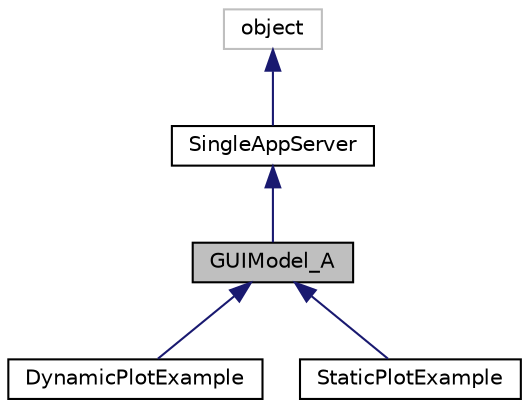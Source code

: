 digraph "GUIModel_A"
{
 // LATEX_PDF_SIZE
  edge [fontname="Helvetica",fontsize="10",labelfontname="Helvetica",labelfontsize="10"];
  node [fontname="Helvetica",fontsize="10",shape=record];
  Node1 [label="GUIModel_A",height=0.2,width=0.4,color="black", fillcolor="grey75", style="filled", fontcolor="black",tooltip=" "];
  Node2 -> Node1 [dir="back",color="midnightblue",fontsize="10",style="solid",fontname="Helvetica"];
  Node2 [label="SingleAppServer",height=0.2,width=0.4,color="black", fillcolor="white", style="filled",URL="$classp3lib_1_1bokeh__gui_1_1SingleAppServer.html",tooltip=" "];
  Node3 -> Node2 [dir="back",color="midnightblue",fontsize="10",style="solid",fontname="Helvetica"];
  Node3 [label="object",height=0.2,width=0.4,color="grey75", fillcolor="white", style="filled",tooltip=" "];
  Node1 -> Node4 [dir="back",color="midnightblue",fontsize="10",style="solid",fontname="Helvetica"];
  Node4 [label="DynamicPlotExample",height=0.2,width=0.4,color="black", fillcolor="white", style="filled",URL="$classGUIModel__A__example_1_1DynamicPlotExample.html",tooltip=" "];
  Node1 -> Node5 [dir="back",color="midnightblue",fontsize="10",style="solid",fontname="Helvetica"];
  Node5 [label="StaticPlotExample",height=0.2,width=0.4,color="black", fillcolor="white", style="filled",URL="$classGUIModel__A__example_1_1StaticPlotExample.html",tooltip=" "];
}
